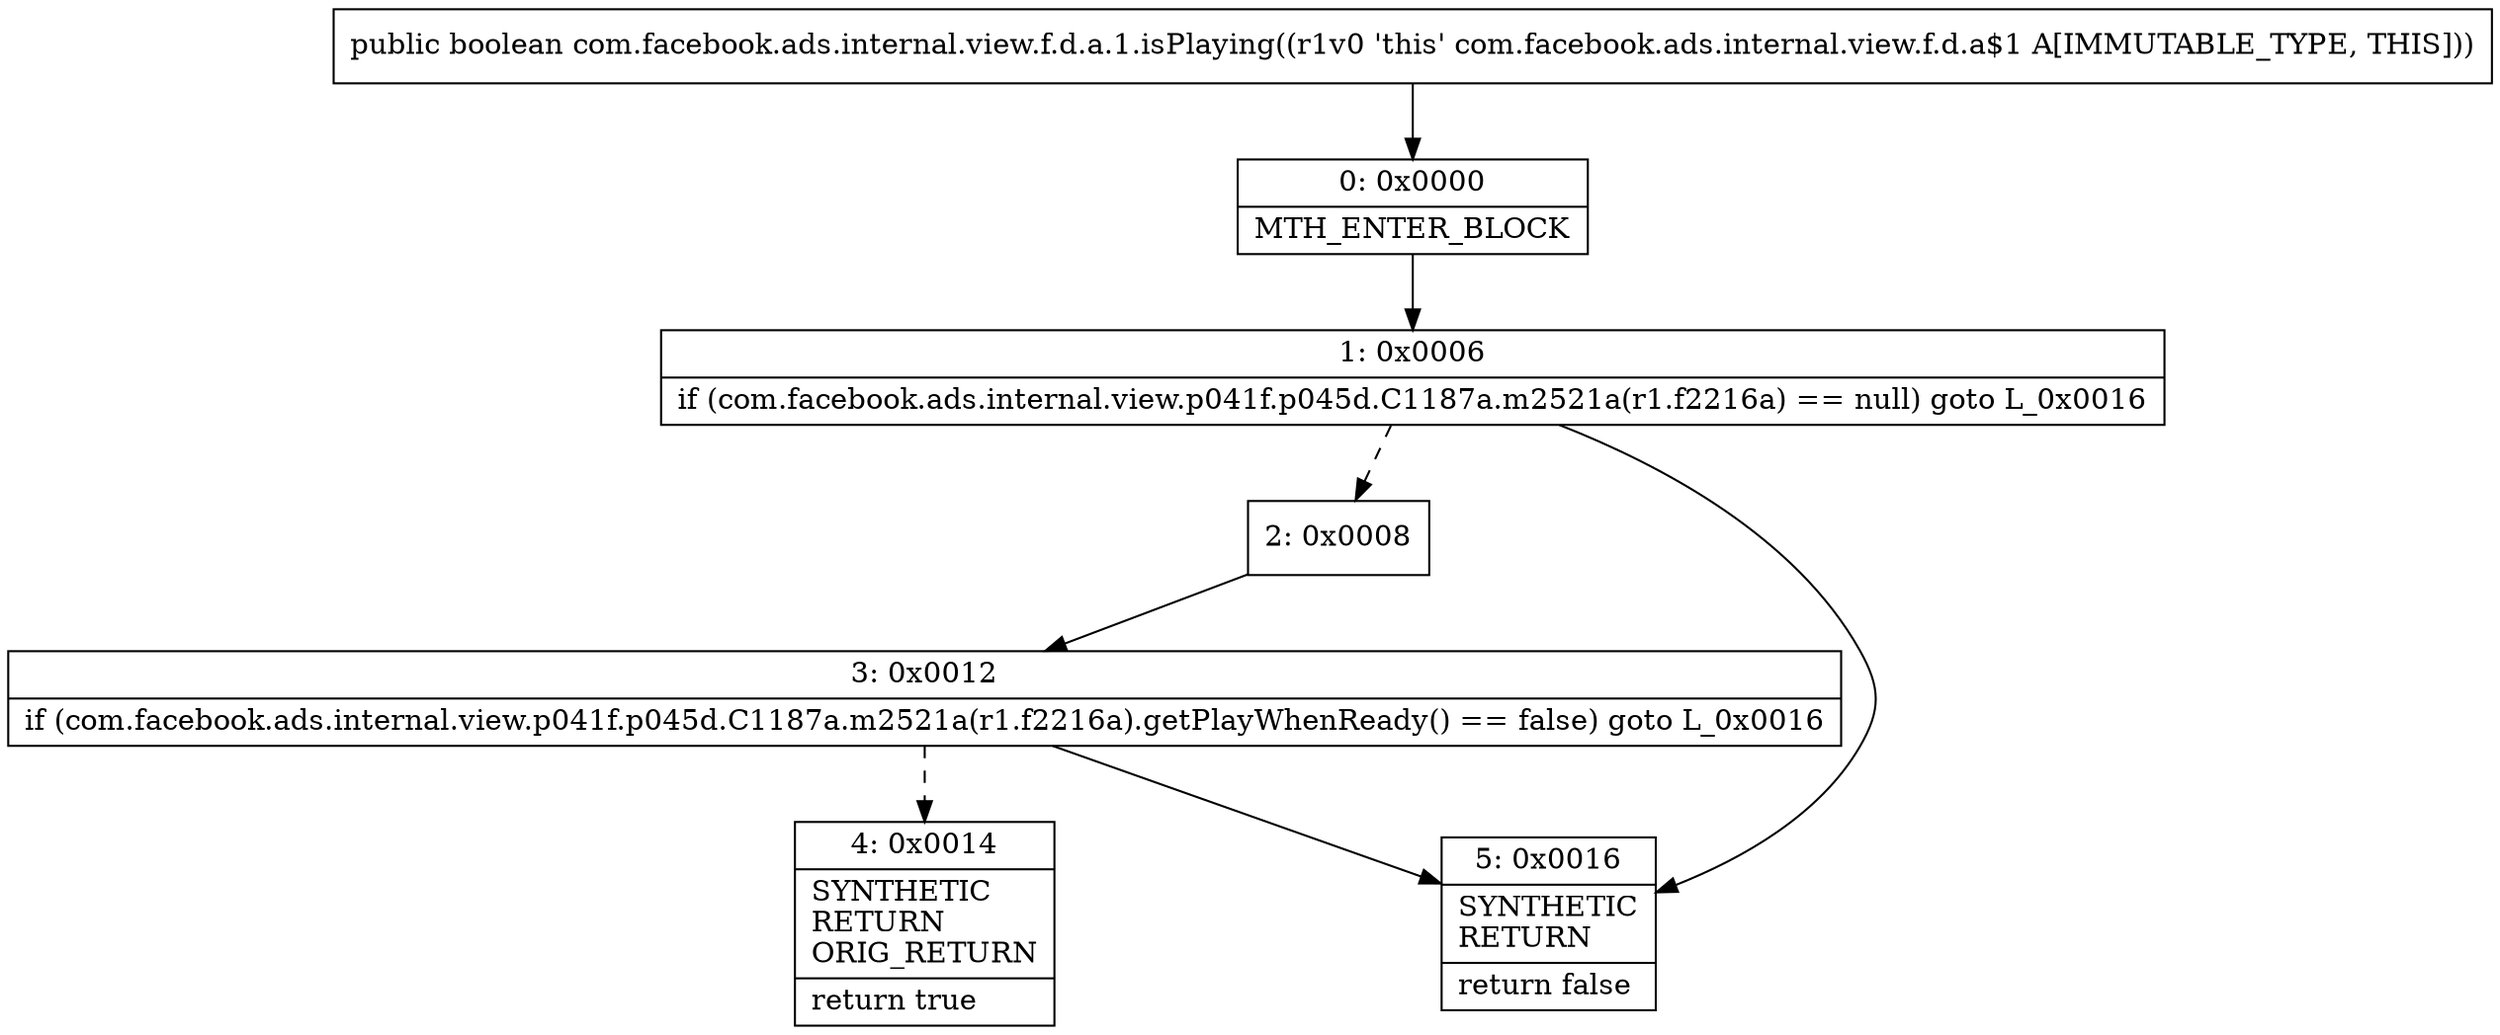 digraph "CFG forcom.facebook.ads.internal.view.f.d.a.1.isPlaying()Z" {
Node_0 [shape=record,label="{0\:\ 0x0000|MTH_ENTER_BLOCK\l}"];
Node_1 [shape=record,label="{1\:\ 0x0006|if (com.facebook.ads.internal.view.p041f.p045d.C1187a.m2521a(r1.f2216a) == null) goto L_0x0016\l}"];
Node_2 [shape=record,label="{2\:\ 0x0008}"];
Node_3 [shape=record,label="{3\:\ 0x0012|if (com.facebook.ads.internal.view.p041f.p045d.C1187a.m2521a(r1.f2216a).getPlayWhenReady() == false) goto L_0x0016\l}"];
Node_4 [shape=record,label="{4\:\ 0x0014|SYNTHETIC\lRETURN\lORIG_RETURN\l|return true\l}"];
Node_5 [shape=record,label="{5\:\ 0x0016|SYNTHETIC\lRETURN\l|return false\l}"];
MethodNode[shape=record,label="{public boolean com.facebook.ads.internal.view.f.d.a.1.isPlaying((r1v0 'this' com.facebook.ads.internal.view.f.d.a$1 A[IMMUTABLE_TYPE, THIS])) }"];
MethodNode -> Node_0;
Node_0 -> Node_1;
Node_1 -> Node_2[style=dashed];
Node_1 -> Node_5;
Node_2 -> Node_3;
Node_3 -> Node_4[style=dashed];
Node_3 -> Node_5;
}

